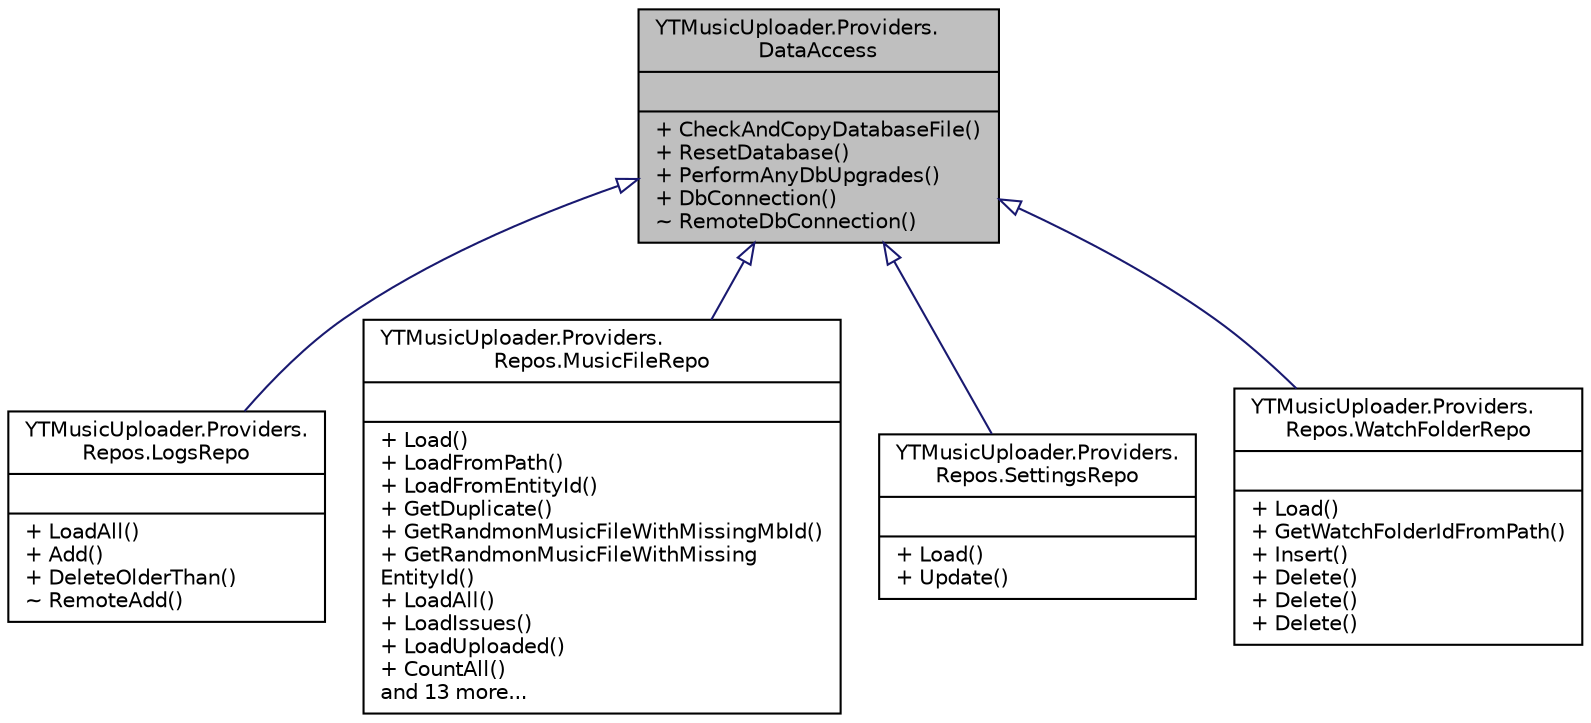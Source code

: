 digraph "YTMusicUploader.Providers.DataAccess"
{
 // LATEX_PDF_SIZE
  edge [fontname="Helvetica",fontsize="10",labelfontname="Helvetica",labelfontsize="10"];
  node [fontname="Helvetica",fontsize="10",shape=record];
  Node1 [label="{YTMusicUploader.Providers.\lDataAccess\n||+ CheckAndCopyDatabaseFile()\l+ ResetDatabase()\l+ PerformAnyDbUpgrades()\l+ DbConnection()\l~ RemoteDbConnection()\l}",height=0.2,width=0.4,color="black", fillcolor="grey75", style="filled", fontcolor="black",tooltip="Abastract database repository access class."];
  Node1 -> Node2 [dir="back",color="midnightblue",fontsize="10",style="solid",arrowtail="onormal",fontname="Helvetica"];
  Node2 [label="{YTMusicUploader.Providers.\lRepos.LogsRepo\n||+ LoadAll()\l+ Add()\l+ DeleteOlderThan()\l~ RemoteAdd()\l}",height=0.2,width=0.4,color="black", fillcolor="white", style="filled",URL="$df/d6a/class_y_t_music_uploader_1_1_providers_1_1_repos_1_1_logs_repo.html",tooltip="Log events repository access"];
  Node1 -> Node3 [dir="back",color="midnightblue",fontsize="10",style="solid",arrowtail="onormal",fontname="Helvetica"];
  Node3 [label="{YTMusicUploader.Providers.\lRepos.MusicFileRepo\n||+ Load()\l+ LoadFromPath()\l+ LoadFromEntityId()\l+ GetDuplicate()\l+ GetRandmonMusicFileWithMissingMbId()\l+ GetRandmonMusicFileWithMissing\lEntityId()\l+ LoadAll()\l+ LoadIssues()\l+ LoadUploaded()\l+ CountAll()\land 13 more...\l}",height=0.2,width=0.4,color="black", fillcolor="white", style="filled",URL="$d1/d9d/class_y_t_music_uploader_1_1_providers_1_1_repos_1_1_music_file_repo.html",tooltip="Music File database repository access."];
  Node1 -> Node4 [dir="back",color="midnightblue",fontsize="10",style="solid",arrowtail="onormal",fontname="Helvetica"];
  Node4 [label="{YTMusicUploader.Providers.\lRepos.SettingsRepo\n||+ Load()\l+ Update()\l}",height=0.2,width=0.4,color="black", fillcolor="white", style="filled",URL="$d5/dcc/class_y_t_music_uploader_1_1_providers_1_1_repos_1_1_settings_repo.html",tooltip="Application settings database repository access."];
  Node1 -> Node5 [dir="back",color="midnightblue",fontsize="10",style="solid",arrowtail="onormal",fontname="Helvetica"];
  Node5 [label="{YTMusicUploader.Providers.\lRepos.WatchFolderRepo\n||+ Load()\l+ GetWatchFolderIdFromPath()\l+ Insert()\l+ Delete()\l+ Delete()\l+ Delete()\l}",height=0.2,width=0.4,color="black", fillcolor="white", style="filled",URL="$de/ddb/class_y_t_music_uploader_1_1_providers_1_1_repos_1_1_watch_folder_repo.html",tooltip="Library watch folders database repository access"];
}
